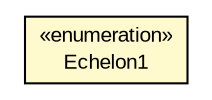 #!/usr/local/bin/dot
#
# Class diagram 
# Generated by UMLGraph version R5_6-24-gf6e263 (http://www.umlgraph.org/)
#

digraph G {
	edge [fontname="arial",fontsize=10,labelfontname="arial",labelfontsize=10];
	node [fontname="arial",fontsize=10,shape=plaintext];
	nodesep=0.25;
	ranksep=0.5;
	// org.osmdroid.samplefragments.milstd2525.SimpleSymbol.Echelon1
	c258235 [label=<<table title="org.osmdroid.samplefragments.milstd2525.SimpleSymbol.Echelon1" border="0" cellborder="1" cellspacing="0" cellpadding="2" port="p" bgcolor="lemonChiffon" href="./SimpleSymbol.Echelon1.html">
		<tr><td><table border="0" cellspacing="0" cellpadding="1">
<tr><td align="center" balign="center"> &#171;enumeration&#187; </td></tr>
<tr><td align="center" balign="center"> Echelon1 </td></tr>
		</table></td></tr>
		</table>>, URL="./SimpleSymbol.Echelon1.html", fontname="arial", fontcolor="black", fontsize=10.0];
}

